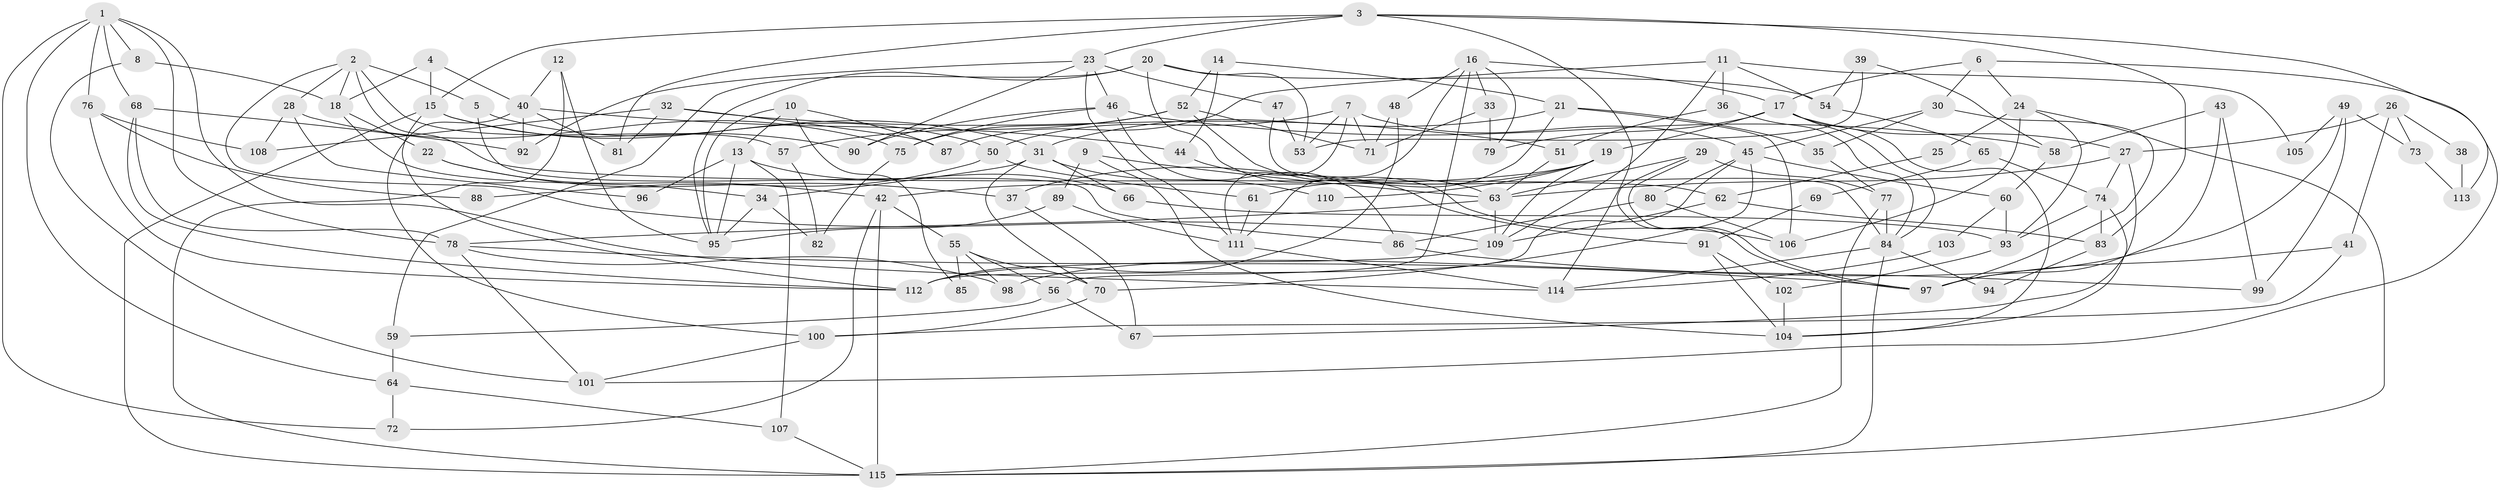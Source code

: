 // Generated by graph-tools (version 1.1) at 2025/14/03/09/25 04:14:56]
// undirected, 115 vertices, 230 edges
graph export_dot {
graph [start="1"]
  node [color=gray90,style=filled];
  1;
  2;
  3;
  4;
  5;
  6;
  7;
  8;
  9;
  10;
  11;
  12;
  13;
  14;
  15;
  16;
  17;
  18;
  19;
  20;
  21;
  22;
  23;
  24;
  25;
  26;
  27;
  28;
  29;
  30;
  31;
  32;
  33;
  34;
  35;
  36;
  37;
  38;
  39;
  40;
  41;
  42;
  43;
  44;
  45;
  46;
  47;
  48;
  49;
  50;
  51;
  52;
  53;
  54;
  55;
  56;
  57;
  58;
  59;
  60;
  61;
  62;
  63;
  64;
  65;
  66;
  67;
  68;
  69;
  70;
  71;
  72;
  73;
  74;
  75;
  76;
  77;
  78;
  79;
  80;
  81;
  82;
  83;
  84;
  85;
  86;
  87;
  88;
  89;
  90;
  91;
  92;
  93;
  94;
  95;
  96;
  97;
  98;
  99;
  100;
  101;
  102;
  103;
  104;
  105;
  106;
  107;
  108;
  109;
  110;
  111;
  112;
  113;
  114;
  115;
  1 -- 114;
  1 -- 78;
  1 -- 8;
  1 -- 64;
  1 -- 68;
  1 -- 72;
  1 -- 76;
  2 -- 62;
  2 -- 109;
  2 -- 5;
  2 -- 18;
  2 -- 28;
  2 -- 57;
  3 -- 15;
  3 -- 23;
  3 -- 81;
  3 -- 83;
  3 -- 113;
  3 -- 114;
  4 -- 18;
  4 -- 15;
  4 -- 40;
  5 -- 86;
  5 -- 50;
  6 -- 17;
  6 -- 24;
  6 -- 30;
  6 -- 101;
  7 -- 111;
  7 -- 53;
  7 -- 45;
  7 -- 50;
  7 -- 71;
  8 -- 101;
  8 -- 18;
  9 -- 63;
  9 -- 89;
  9 -- 104;
  10 -- 13;
  10 -- 95;
  10 -- 85;
  10 -- 87;
  11 -- 87;
  11 -- 109;
  11 -- 36;
  11 -- 54;
  11 -- 105;
  12 -- 40;
  12 -- 115;
  12 -- 95;
  13 -- 95;
  13 -- 107;
  13 -- 66;
  13 -- 96;
  14 -- 21;
  14 -- 52;
  14 -- 44;
  15 -- 115;
  15 -- 31;
  15 -- 90;
  15 -- 112;
  16 -- 17;
  16 -- 79;
  16 -- 33;
  16 -- 48;
  16 -- 56;
  16 -- 111;
  17 -- 84;
  17 -- 104;
  17 -- 19;
  17 -- 27;
  17 -- 79;
  18 -- 22;
  18 -- 34;
  19 -- 42;
  19 -- 37;
  19 -- 109;
  19 -- 110;
  20 -- 95;
  20 -- 54;
  20 -- 53;
  20 -- 59;
  20 -- 106;
  21 -- 61;
  21 -- 106;
  21 -- 31;
  21 -- 35;
  22 -- 42;
  22 -- 37;
  23 -- 46;
  23 -- 111;
  23 -- 47;
  23 -- 90;
  23 -- 92;
  24 -- 115;
  24 -- 93;
  24 -- 25;
  24 -- 106;
  25 -- 62;
  26 -- 27;
  26 -- 41;
  26 -- 38;
  26 -- 73;
  27 -- 63;
  27 -- 67;
  27 -- 74;
  28 -- 75;
  28 -- 96;
  28 -- 108;
  29 -- 77;
  29 -- 97;
  29 -- 97;
  29 -- 63;
  30 -- 45;
  30 -- 35;
  30 -- 97;
  31 -- 70;
  31 -- 34;
  31 -- 66;
  31 -- 110;
  32 -- 81;
  32 -- 108;
  32 -- 51;
  32 -- 87;
  33 -- 71;
  33 -- 79;
  34 -- 82;
  34 -- 95;
  35 -- 77;
  36 -- 51;
  36 -- 84;
  37 -- 67;
  38 -- 113;
  39 -- 58;
  39 -- 53;
  39 -- 54;
  40 -- 92;
  40 -- 44;
  40 -- 81;
  40 -- 100;
  41 -- 97;
  41 -- 100;
  42 -- 72;
  42 -- 55;
  42 -- 115;
  43 -- 58;
  43 -- 97;
  43 -- 99;
  44 -- 91;
  45 -- 112;
  45 -- 60;
  45 -- 70;
  45 -- 80;
  46 -- 75;
  46 -- 90;
  46 -- 58;
  46 -- 86;
  47 -- 84;
  47 -- 53;
  48 -- 112;
  48 -- 71;
  49 -- 99;
  49 -- 98;
  49 -- 73;
  49 -- 105;
  50 -- 61;
  50 -- 88;
  51 -- 63;
  52 -- 63;
  52 -- 71;
  52 -- 57;
  52 -- 75;
  54 -- 65;
  55 -- 56;
  55 -- 70;
  55 -- 85;
  55 -- 98;
  56 -- 67;
  56 -- 59;
  57 -- 82;
  58 -- 60;
  59 -- 64;
  60 -- 93;
  60 -- 103;
  61 -- 111;
  62 -- 83;
  62 -- 109;
  63 -- 78;
  63 -- 109;
  64 -- 72;
  64 -- 107;
  65 -- 74;
  65 -- 69;
  66 -- 93;
  68 -- 112;
  68 -- 78;
  68 -- 92;
  69 -- 91;
  70 -- 100;
  73 -- 113;
  74 -- 104;
  74 -- 83;
  74 -- 93;
  75 -- 82;
  76 -- 112;
  76 -- 88;
  76 -- 108;
  77 -- 115;
  77 -- 84;
  78 -- 97;
  78 -- 98;
  78 -- 101;
  80 -- 106;
  80 -- 86;
  83 -- 94;
  84 -- 94;
  84 -- 114;
  84 -- 115;
  86 -- 99;
  89 -- 111;
  89 -- 95;
  91 -- 104;
  91 -- 102;
  93 -- 102;
  100 -- 101;
  102 -- 104;
  103 -- 114;
  107 -- 115;
  109 -- 112;
  111 -- 114;
}
